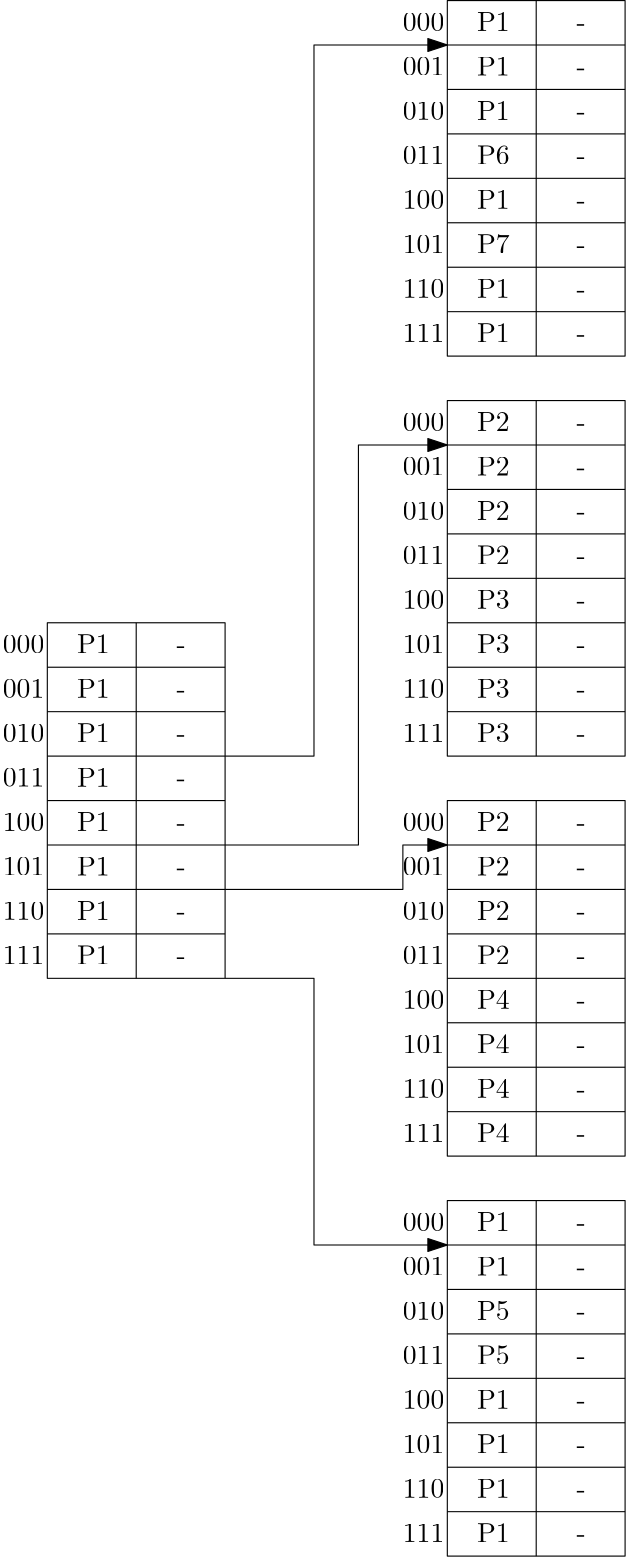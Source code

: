 <?xml version="1.0"?>
<!DOCTYPE ipe SYSTEM "ipe.dtd">
<ipe version="70218" creator="Ipe 7.2.28">
<info created="D:20241101155341" modified="D:20241101155812"/>
<ipestyle name="basic">
<symbol name="arrow/arc(spx)">
<path stroke="sym-stroke" fill="sym-stroke" pen="sym-pen">
0 0 m
-1 0.333 l
-1 -0.333 l
h
</path>
</symbol>
<symbol name="arrow/farc(spx)">
<path stroke="sym-stroke" fill="white" pen="sym-pen">
0 0 m
-1 0.333 l
-1 -0.333 l
h
</path>
</symbol>
<symbol name="arrow/ptarc(spx)">
<path stroke="sym-stroke" fill="sym-stroke" pen="sym-pen">
0 0 m
-1 0.333 l
-0.8 0 l
-1 -0.333 l
h
</path>
</symbol>
<symbol name="arrow/fptarc(spx)">
<path stroke="sym-stroke" fill="white" pen="sym-pen">
0 0 m
-1 0.333 l
-0.8 0 l
-1 -0.333 l
h
</path>
</symbol>
<symbol name="mark/circle(sx)" transformations="translations">
<path fill="sym-stroke">
0.6 0 0 0.6 0 0 e
0.4 0 0 0.4 0 0 e
</path>
</symbol>
<symbol name="mark/disk(sx)" transformations="translations">
<path fill="sym-stroke">
0.6 0 0 0.6 0 0 e
</path>
</symbol>
<symbol name="mark/fdisk(sfx)" transformations="translations">
<group>
<path fill="sym-fill">
0.5 0 0 0.5 0 0 e
</path>
<path fill="sym-stroke" fillrule="eofill">
0.6 0 0 0.6 0 0 e
0.4 0 0 0.4 0 0 e
</path>
</group>
</symbol>
<symbol name="mark/box(sx)" transformations="translations">
<path fill="sym-stroke" fillrule="eofill">
-0.6 -0.6 m
0.6 -0.6 l
0.6 0.6 l
-0.6 0.6 l
h
-0.4 -0.4 m
0.4 -0.4 l
0.4 0.4 l
-0.4 0.4 l
h
</path>
</symbol>
<symbol name="mark/square(sx)" transformations="translations">
<path fill="sym-stroke">
-0.6 -0.6 m
0.6 -0.6 l
0.6 0.6 l
-0.6 0.6 l
h
</path>
</symbol>
<symbol name="mark/fsquare(sfx)" transformations="translations">
<group>
<path fill="sym-fill">
-0.5 -0.5 m
0.5 -0.5 l
0.5 0.5 l
-0.5 0.5 l
h
</path>
<path fill="sym-stroke" fillrule="eofill">
-0.6 -0.6 m
0.6 -0.6 l
0.6 0.6 l
-0.6 0.6 l
h
-0.4 -0.4 m
0.4 -0.4 l
0.4 0.4 l
-0.4 0.4 l
h
</path>
</group>
</symbol>
<symbol name="mark/cross(sx)" transformations="translations">
<group>
<path fill="sym-stroke">
-0.43 -0.57 m
0.57 0.43 l
0.43 0.57 l
-0.57 -0.43 l
h
</path>
<path fill="sym-stroke">
-0.43 0.57 m
0.57 -0.43 l
0.43 -0.57 l
-0.57 0.43 l
h
</path>
</group>
</symbol>
<symbol name="arrow/fnormal(spx)">
<path stroke="sym-stroke" fill="white" pen="sym-pen">
0 0 m
-1 0.333 l
-1 -0.333 l
h
</path>
</symbol>
<symbol name="arrow/pointed(spx)">
<path stroke="sym-stroke" fill="sym-stroke" pen="sym-pen">
0 0 m
-1 0.333 l
-0.8 0 l
-1 -0.333 l
h
</path>
</symbol>
<symbol name="arrow/fpointed(spx)">
<path stroke="sym-stroke" fill="white" pen="sym-pen">
0 0 m
-1 0.333 l
-0.8 0 l
-1 -0.333 l
h
</path>
</symbol>
<symbol name="arrow/linear(spx)">
<path stroke="sym-stroke" pen="sym-pen">
-1 0.333 m
0 0 l
-1 -0.333 l
</path>
</symbol>
<symbol name="arrow/fdouble(spx)">
<path stroke="sym-stroke" fill="white" pen="sym-pen">
0 0 m
-1 0.333 l
-1 -0.333 l
h
-1 0 m
-2 0.333 l
-2 -0.333 l
h
</path>
</symbol>
<symbol name="arrow/double(spx)">
<path stroke="sym-stroke" fill="sym-stroke" pen="sym-pen">
0 0 m
-1 0.333 l
-1 -0.333 l
h
-1 0 m
-2 0.333 l
-2 -0.333 l
h
</path>
</symbol>
<symbol name="arrow/mid-normal(spx)">
<path stroke="sym-stroke" fill="sym-stroke" pen="sym-pen">
0.5 0 m
-0.5 0.333 l
-0.5 -0.333 l
h
</path>
</symbol>
<symbol name="arrow/mid-fnormal(spx)">
<path stroke="sym-stroke" fill="white" pen="sym-pen">
0.5 0 m
-0.5 0.333 l
-0.5 -0.333 l
h
</path>
</symbol>
<symbol name="arrow/mid-pointed(spx)">
<path stroke="sym-stroke" fill="sym-stroke" pen="sym-pen">
0.5 0 m
-0.5 0.333 l
-0.3 0 l
-0.5 -0.333 l
h
</path>
</symbol>
<symbol name="arrow/mid-fpointed(spx)">
<path stroke="sym-stroke" fill="white" pen="sym-pen">
0.5 0 m
-0.5 0.333 l
-0.3 0 l
-0.5 -0.333 l
h
</path>
</symbol>
<symbol name="arrow/mid-double(spx)">
<path stroke="sym-stroke" fill="sym-stroke" pen="sym-pen">
1 0 m
0 0.333 l
0 -0.333 l
h
0 0 m
-1 0.333 l
-1 -0.333 l
h
</path>
</symbol>
<symbol name="arrow/mid-fdouble(spx)">
<path stroke="sym-stroke" fill="white" pen="sym-pen">
1 0 m
0 0.333 l
0 -0.333 l
h
0 0 m
-1 0.333 l
-1 -0.333 l
h
</path>
</symbol>
<anglesize name="22.5 deg" value="22.5"/>
<anglesize name="30 deg" value="30"/>
<anglesize name="45 deg" value="45"/>
<anglesize name="60 deg" value="60"/>
<anglesize name="90 deg" value="90"/>
<arrowsize name="large" value="10"/>
<arrowsize name="small" value="5"/>
<arrowsize name="tiny" value="3"/>
<color name="blue" value="0 0 1"/>
<color name="brown" value="0.647 0.165 0.165"/>
<color name="darkblue" value="0 0 0.545"/>
<color name="darkcyan" value="0 0.545 0.545"/>
<color name="darkgray" value="0.663"/>
<color name="darkgreen" value="0 0.392 0"/>
<color name="darkmagenta" value="0.545 0 0.545"/>
<color name="darkorange" value="1 0.549 0"/>
<color name="darkred" value="0.545 0 0"/>
<color name="gold" value="1 0.843 0"/>
<color name="gray" value="0.745"/>
<color name="green" value="0 1 0"/>
<color name="lightblue" value="0.678 0.847 0.902"/>
<color name="lightcyan" value="0.878 1 1"/>
<color name="lightgray" value="0.827"/>
<color name="lightgreen" value="0.565 0.933 0.565"/>
<color name="lightyellow" value="1 1 0.878"/>
<color name="navy" value="0 0 0.502"/>
<color name="orange" value="1 0.647 0"/>
<color name="pink" value="1 0.753 0.796"/>
<color name="purple" value="0.627 0.125 0.941"/>
<color name="red" value="1 0 0"/>
<color name="seagreen" value="0.18 0.545 0.341"/>
<color name="turquoise" value="0.251 0.878 0.816"/>
<color name="violet" value="0.933 0.51 0.933"/>
<color name="yellow" value="1 1 0"/>
<dashstyle name="dash dot dotted" value="[4 2 1 2 1 2] 0"/>
<dashstyle name="dash dotted" value="[4 2 1 2] 0"/>
<dashstyle name="dashed" value="[4] 0"/>
<dashstyle name="dotted" value="[1 3] 0"/>
<gridsize name="10 pts (~3.5 mm)" value="10"/>
<gridsize name="14 pts (~5 mm)" value="14"/>
<gridsize name="16 pts (~6 mm)" value="16"/>
<gridsize name="20 pts (~7 mm)" value="20"/>
<gridsize name="28 pts (~10 mm)" value="28"/>
<gridsize name="32 pts (~12 mm)" value="32"/>
<gridsize name="4 pts" value="4"/>
<gridsize name="56 pts (~20 mm)" value="56"/>
<gridsize name="8 pts (~3 mm)" value="8"/>
<opacity name="10%" value="0.1"/>
<opacity name="30%" value="0.3"/>
<opacity name="50%" value="0.5"/>
<opacity name="75%" value="0.75"/>
<pen name="fat" value="1.2"/>
<pen name="heavier" value="0.8"/>
<pen name="ultrafat" value="2"/>
<symbolsize name="large" value="5"/>
<symbolsize name="small" value="2"/>
<symbolsize name="tiny" value="1.1"/>
<textsize name="Huge" value="\Huge"/>
<textsize name="LARGE" value="\LARGE"/>
<textsize name="Large" value="\Large"/>
<textsize name="footnote" value="\footnotesize"/>
<textsize name="huge" value="\huge"/>
<textsize name="large" value="\large"/>
<textsize name="script" value="\scriptsize"/>
<textsize name="small" value="\small"/>
<textsize name="tiny" value="\tiny"/>
<textstyle name="center" begin="\begin{center}" end="\end{center}"/>
<textstyle name="item" begin="\begin{itemize}\item{}" end="\end{itemize}"/>
<textstyle name="itemize" begin="\begin{itemize}" end="\end{itemize}"/>
<tiling name="falling" angle="-60" step="4" width="1"/>
<tiling name="rising" angle="30" step="4" width="1"/>
</ipestyle>
<page>
<layer name="alpha"/>
<view layers="alpha" active="alpha"/>
<path layer="alpha" matrix="1 0 0 1 0 -96" stroke="black">
128 704 m
128 576 l
192 576 l
192 704 l
h
</path>
<text matrix="1 0 0 1 15.9659 -90.9465" transformations="translations" pos="96 688" stroke="black" type="label" width="14.944" height="6.42" depth="0" valign="baseline">000</text>
<text matrix="1 0 0 1 -0.0341451 -90.9465" transformations="translations" pos="112 672" stroke="black" type="label" width="14.944" height="6.42" depth="0" valign="baseline">001</text>
<text matrix="1 0 0 1 -0.0341451 -90.9465" transformations="translations" pos="112 656" stroke="black" type="label" width="14.944" height="6.42" depth="0" valign="baseline">010</text>
<text matrix="1 0 0 1 -0.0341451 -90.9465" transformations="translations" pos="112 640" stroke="black" type="label" width="14.944" height="6.42" depth="0" valign="baseline">011</text>
<text matrix="1 0 0 1 -0.0341451 -90.9465" transformations="translations" pos="112 624" stroke="black" type="label" width="14.944" height="6.42" depth="0" valign="baseline">100</text>
<text matrix="1 0 0 1 -0.0341451 -90.9465" transformations="translations" pos="112 608" stroke="black" type="label" width="14.944" height="6.42" depth="0" valign="baseline">101</text>
<text matrix="1 0 0 1 -0.0341451 -90.9465" transformations="translations" pos="112 592" stroke="black" type="label" width="14.944" height="6.42" depth="0" valign="baseline">110</text>
<text matrix="1 0 0 1 -0.0341451 -90.9465" transformations="translations" pos="112 576" stroke="black" type="label" width="14.944" height="6.42" depth="0" valign="baseline">111</text>
<path matrix="1 0 0 1 0 -96" stroke="black">
160 704 m
160 576 l
</path>
<path matrix="1 0 0 1 0 -96" stroke="black">
128 688 m
192 688 l
</path>
<path matrix="1 0 0 1 0 -96" stroke="black">
128 672 m
192 672 l
</path>
<path matrix="1 0 0 1 0 -96" stroke="black">
128 656 m
192 656 l
</path>
<path matrix="1 0 0 1 0 -96" stroke="black">
128 640 m
192 640 l
</path>
<path matrix="1 0 0 1 0 -96" stroke="black">
128 624 m
192 624 l
</path>
<path matrix="1 0 0 1 0 -96" stroke="black">
128 608 m
192 608 l
</path>
<path matrix="1 0 0 1 0 -96" stroke="black">
128 592 m
192 592 l
</path>
<text matrix="1 0 0 1 -5.31291 -90.9909" transformations="translations" pos="144 688" stroke="black" type="label" width="11.761" height="6.808" depth="0" valign="baseline">P1</text>
<text matrix="1 0 0 1 -5.31291 -106.991" transformations="translations" pos="144 688" stroke="black" type="label" width="11.761" height="6.808" depth="0" valign="baseline">P1</text>
<text matrix="1 0 0 1 -5.31291 -122.991" transformations="translations" pos="144 688" stroke="black" type="label" width="11.761" height="6.808" depth="0" valign="baseline">P1</text>
<text matrix="1 0 0 1 -5.31291 -138.991" transformations="translations" pos="144 688" stroke="black" type="label" width="11.761" height="6.808" depth="0" valign="baseline">P1</text>
<text matrix="1 0 0 1 -5.31291 -154.991" transformations="translations" pos="144 688" stroke="black" type="label" width="11.761" height="6.808" depth="0" valign="baseline">P1</text>
<text matrix="1 0 0 1 -5.31291 -170.991" transformations="translations" pos="144 688" stroke="black" type="label" width="11.761" height="6.808" depth="0" valign="baseline">P1</text>
<text matrix="1 0 0 1 -5.31291 -186.991" transformations="translations" pos="144 688" stroke="black" type="label" width="11.761" height="6.808" depth="0" valign="baseline">P1</text>
<text matrix="1 0 0 1 -5.31291 -202.991" transformations="translations" pos="144 688" stroke="black" type="label" width="11.761" height="6.808" depth="0" valign="baseline">P1</text>
<text matrix="1 0 0 1 -1.45364 -90.8578" transformations="translations" pos="176 688" stroke="black" type="label" width="3.321" height="4.289" depth="0" valign="baseline">-</text>
<text matrix="1 0 0 1 -1.45364 -90.8578" transformations="translations" pos="176 672" stroke="black" type="label" width="3.321" height="4.289" depth="0" valign="baseline">-</text>
<text matrix="1 0 0 1 -1.45364 -106.858" transformations="translations" pos="176 672" stroke="black" type="label" width="3.321" height="4.289" depth="0" valign="baseline">-</text>
<text matrix="1 0 0 1 -1.45364 -122.858" transformations="translations" pos="176 672" stroke="black" type="label" width="3.321" height="4.289" depth="0" valign="baseline">-</text>
<text matrix="1 0 0 1 -1.45364 -138.858" transformations="translations" pos="176 672" stroke="black" type="label" width="3.321" height="4.289" depth="0" valign="baseline">-</text>
<text matrix="1 0 0 1 -1.45364 -154.858" transformations="translations" pos="176 672" stroke="black" type="label" width="3.321" height="4.289" depth="0" valign="baseline">-</text>
<text matrix="1 0 0 1 -1.45364 -170.858" transformations="translations" pos="176 672" stroke="black" type="label" width="3.321" height="4.289" depth="0" valign="baseline">-</text>
<text matrix="1 0 0 1 -1.45364 -186.858" transformations="translations" pos="176 672" stroke="black" type="label" width="3.321" height="4.289" depth="0" valign="baseline">-</text>
<path matrix="1 0 0 1 144 128" stroke="black">
128 704 m
128 576 l
192 576 l
192 704 l
h
</path>
<text matrix="1 0 0 1 159.966 133.053" transformations="translations" pos="96 688" stroke="black" type="label" width="14.944" height="6.42" depth="0" valign="baseline">000</text>
<text matrix="1 0 0 1 143.966 133.053" transformations="translations" pos="112 672" stroke="black" type="label" width="14.944" height="6.42" depth="0" valign="baseline">001</text>
<text matrix="1 0 0 1 143.966 133.053" transformations="translations" pos="112 656" stroke="black" type="label" width="14.944" height="6.42" depth="0" valign="baseline">010</text>
<text matrix="1 0 0 1 143.966 133.053" transformations="translations" pos="112 640" stroke="black" type="label" width="14.944" height="6.42" depth="0" valign="baseline">011</text>
<text matrix="1 0 0 1 143.966 133.053" transformations="translations" pos="112 624" stroke="black" type="label" width="14.944" height="6.42" depth="0" valign="baseline">100</text>
<text matrix="1 0 0 1 143.966 133.053" transformations="translations" pos="112 608" stroke="black" type="label" width="14.944" height="6.42" depth="0" valign="baseline">101</text>
<text matrix="1 0 0 1 143.966 133.053" transformations="translations" pos="112 592" stroke="black" type="label" width="14.944" height="6.42" depth="0" valign="baseline">110</text>
<text matrix="1 0 0 1 143.966 133.053" transformations="translations" pos="112 576" stroke="black" type="label" width="14.944" height="6.42" depth="0" valign="baseline">111</text>
<path matrix="1 0 0 1 144 128" stroke="black">
160 704 m
160 576 l
</path>
<path matrix="1 0 0 1 144 128" stroke="black">
128 688 m
192 688 l
</path>
<path matrix="1 0 0 1 144 128" stroke="black">
128 672 m
192 672 l
</path>
<path matrix="1 0 0 1 144 128" stroke="black">
128 656 m
192 656 l
</path>
<path matrix="1 0 0 1 144 128" stroke="black">
128 640 m
192 640 l
</path>
<path matrix="1 0 0 1 144 128" stroke="black">
128 624 m
192 624 l
</path>
<path matrix="1 0 0 1 144 128" stroke="black">
128 608 m
192 608 l
</path>
<path matrix="1 0 0 1 144 128" stroke="black">
128 592 m
192 592 l
</path>
<text matrix="1 0 0 1 138.687 133.009" transformations="translations" pos="144 688" stroke="black" type="label" width="11.761" height="6.808" depth="0" valign="baseline">P1</text>
<text matrix="1 0 0 1 138.687 117.009" transformations="translations" pos="144 688" stroke="black" type="label" width="11.761" height="6.808" depth="0" valign="baseline">P1</text>
<text matrix="1 0 0 1 138.687 101.009" transformations="translations" pos="144 688" stroke="black" type="label" width="11.761" height="6.808" depth="0" valign="baseline">P1</text>
<text matrix="1 0 0 1 138.687 85.0091" transformations="translations" pos="144 688" stroke="black" type="label" width="11.761" height="6.808" depth="0" valign="baseline">P6</text>
<text matrix="1 0 0 1 138.687 69.0091" transformations="translations" pos="144 688" stroke="black" type="label" width="11.761" height="6.808" depth="0" valign="baseline">P1</text>
<text matrix="1 0 0 1 138.687 53.0091" transformations="translations" pos="144 688" stroke="black" type="label" width="11.761" height="6.808" depth="0" valign="baseline">P7</text>
<text matrix="1 0 0 1 138.687 37.0091" transformations="translations" pos="144 688" stroke="black" type="label" width="11.761" height="6.808" depth="0" valign="baseline">P1</text>
<text matrix="1 0 0 1 138.687 21.009" transformations="translations" pos="144 688" stroke="black" type="label" width="11.761" height="6.808" depth="0" valign="baseline">P1</text>
<text matrix="1 0 0 1 142.546 133.142" transformations="translations" pos="176 688" stroke="black" type="label" width="3.321" height="4.289" depth="0" valign="baseline">-</text>
<text matrix="1 0 0 1 142.546 133.142" transformations="translations" pos="176 672" stroke="black" type="label" width="3.321" height="4.289" depth="0" valign="baseline">-</text>
<text matrix="1 0 0 1 142.546 117.142" transformations="translations" pos="176 672" stroke="black" type="label" width="3.321" height="4.289" depth="0" valign="baseline">-</text>
<text matrix="1 0 0 1 142.546 101.142" transformations="translations" pos="176 672" stroke="black" type="label" width="3.321" height="4.289" depth="0" valign="baseline">-</text>
<text matrix="1 0 0 1 142.546 85.1422" transformations="translations" pos="176 672" stroke="black" type="label" width="3.321" height="4.289" depth="0" valign="baseline">-</text>
<text matrix="1 0 0 1 142.546 69.1422" transformations="translations" pos="176 672" stroke="black" type="label" width="3.321" height="4.289" depth="0" valign="baseline">-</text>
<text matrix="1 0 0 1 142.546 53.1422" transformations="translations" pos="176 672" stroke="black" type="label" width="3.321" height="4.289" depth="0" valign="baseline">-</text>
<text matrix="1 0 0 1 142.546 37.1422" transformations="translations" pos="176 672" stroke="black" type="label" width="3.321" height="4.289" depth="0" valign="baseline">-</text>
<path matrix="1 0 0 1 144 -16" stroke="black">
128 704 m
128 576 l
192 576 l
192 704 l
h
</path>
<text matrix="1 0 0 1 159.966 -10.9465" transformations="translations" pos="96 688" stroke="black" type="label" width="14.944" height="6.42" depth="0" valign="baseline">000</text>
<text matrix="1 0 0 1 143.966 -10.9465" transformations="translations" pos="112 672" stroke="black" type="label" width="14.944" height="6.42" depth="0" valign="baseline">001</text>
<text matrix="1 0 0 1 143.966 -10.9465" transformations="translations" pos="112 656" stroke="black" type="label" width="14.944" height="6.42" depth="0" valign="baseline">010</text>
<text matrix="1 0 0 1 143.966 -10.9465" transformations="translations" pos="112 640" stroke="black" type="label" width="14.944" height="6.42" depth="0" valign="baseline">011</text>
<text matrix="1 0 0 1 143.966 -10.9465" transformations="translations" pos="112 624" stroke="black" type="label" width="14.944" height="6.42" depth="0" valign="baseline">100</text>
<text matrix="1 0 0 1 143.966 -10.9465" transformations="translations" pos="112 608" stroke="black" type="label" width="14.944" height="6.42" depth="0" valign="baseline">101</text>
<text matrix="1 0 0 1 143.966 -10.9465" transformations="translations" pos="112 592" stroke="black" type="label" width="14.944" height="6.42" depth="0" valign="baseline">110</text>
<text matrix="1 0 0 1 143.966 -10.9465" transformations="translations" pos="112 576" stroke="black" type="label" width="14.944" height="6.42" depth="0" valign="baseline">111</text>
<path matrix="1 0 0 1 144 -16" stroke="black">
160 704 m
160 576 l
</path>
<path matrix="1 0 0 1 144 -16" stroke="black">
128 688 m
192 688 l
</path>
<path matrix="1 0 0 1 144 -16" stroke="black">
128 672 m
192 672 l
</path>
<path matrix="1 0 0 1 144 -16" stroke="black">
128 656 m
192 656 l
</path>
<path matrix="1 0 0 1 144 -16" stroke="black">
128 640 m
192 640 l
</path>
<path matrix="1 0 0 1 144 -16" stroke="black">
128 624 m
192 624 l
</path>
<path matrix="1 0 0 1 144 -16" stroke="black">
128 608 m
192 608 l
</path>
<path matrix="1 0 0 1 144 -16" stroke="black">
128 592 m
192 592 l
</path>
<text matrix="1 0 0 1 138.687 -10.9909" transformations="translations" pos="144 688" stroke="black" type="label" width="11.761" height="6.808" depth="0" valign="baseline">P2</text>
<text matrix="1 0 0 1 138.687 -26.9909" transformations="translations" pos="144 688" stroke="black" type="label" width="11.761" height="6.808" depth="0" valign="baseline">P2</text>
<text matrix="1 0 0 1 138.687 -42.9909" transformations="translations" pos="144 688" stroke="black" type="label" width="11.761" height="6.808" depth="0" valign="baseline">P2</text>
<text matrix="1 0 0 1 138.687 -58.9909" transformations="translations" pos="144 688" stroke="black" type="label" width="11.761" height="6.808" depth="0" valign="baseline">P2</text>
<text matrix="1 0 0 1 138.687 -74.9909" transformations="translations" pos="144 688" stroke="black" type="label" width="11.761" height="6.808" depth="0" valign="baseline">P3</text>
<text matrix="1 0 0 1 138.687 -90.9909" transformations="translations" pos="144 688" stroke="black" type="label" width="11.761" height="6.808" depth="0" valign="baseline">P3</text>
<text matrix="1 0 0 1 138.687 -106.991" transformations="translations" pos="144 688" stroke="black" type="label" width="11.761" height="6.808" depth="0" valign="baseline">P3</text>
<text matrix="1 0 0 1 138.687 -122.991" transformations="translations" pos="144 688" stroke="black" type="label" width="11.761" height="6.808" depth="0" valign="baseline">P3</text>
<text matrix="1 0 0 1 142.546 -10.8578" transformations="translations" pos="176 688" stroke="black" type="label" width="3.321" height="4.289" depth="0" valign="baseline">-</text>
<text matrix="1 0 0 1 142.546 -10.8578" transformations="translations" pos="176 672" stroke="black" type="label" width="3.321" height="4.289" depth="0" valign="baseline">-</text>
<text matrix="1 0 0 1 142.546 -26.8578" transformations="translations" pos="176 672" stroke="black" type="label" width="3.321" height="4.289" depth="0" valign="baseline">-</text>
<text matrix="1 0 0 1 142.546 -42.8578" transformations="translations" pos="176 672" stroke="black" type="label" width="3.321" height="4.289" depth="0" valign="baseline">-</text>
<text matrix="1 0 0 1 142.546 -58.8578" transformations="translations" pos="176 672" stroke="black" type="label" width="3.321" height="4.289" depth="0" valign="baseline">-</text>
<text matrix="1 0 0 1 142.546 -74.8578" transformations="translations" pos="176 672" stroke="black" type="label" width="3.321" height="4.289" depth="0" valign="baseline">-</text>
<text matrix="1 0 0 1 142.546 -90.8578" transformations="translations" pos="176 672" stroke="black" type="label" width="3.321" height="4.289" depth="0" valign="baseline">-</text>
<text matrix="1 0 0 1 142.546 -106.858" transformations="translations" pos="176 672" stroke="black" type="label" width="3.321" height="4.289" depth="0" valign="baseline">-</text>
<path matrix="1 0 0 1 144 -160" stroke="black">
128 704 m
128 576 l
192 576 l
192 704 l
h
</path>
<text matrix="1 0 0 1 159.966 -154.947" transformations="translations" pos="96 688" stroke="black" type="label" width="14.944" height="6.42" depth="0" valign="baseline">000</text>
<text matrix="1 0 0 1 143.966 -154.947" transformations="translations" pos="112 672" stroke="black" type="label" width="14.944" height="6.42" depth="0" valign="baseline">001</text>
<text matrix="1 0 0 1 143.966 -154.947" transformations="translations" pos="112 656" stroke="black" type="label" width="14.944" height="6.42" depth="0" valign="baseline">010</text>
<text matrix="1 0 0 1 143.966 -154.947" transformations="translations" pos="112 640" stroke="black" type="label" width="14.944" height="6.42" depth="0" valign="baseline">011</text>
<text matrix="1 0 0 1 143.966 -154.947" transformations="translations" pos="112 624" stroke="black" type="label" width="14.944" height="6.42" depth="0" valign="baseline">100</text>
<text matrix="1 0 0 1 143.966 -154.947" transformations="translations" pos="112 608" stroke="black" type="label" width="14.944" height="6.42" depth="0" valign="baseline">101</text>
<text matrix="1 0 0 1 143.966 -154.947" transformations="translations" pos="112 592" stroke="black" type="label" width="14.944" height="6.42" depth="0" valign="baseline">110</text>
<text matrix="1 0 0 1 143.966 -154.947" transformations="translations" pos="112 576" stroke="black" type="label" width="14.944" height="6.42" depth="0" valign="baseline">111</text>
<path matrix="1 0 0 1 144 -160" stroke="black">
160 704 m
160 576 l
</path>
<path matrix="1 0 0 1 144 -160" stroke="black">
128 688 m
192 688 l
</path>
<path matrix="1 0 0 1 144 -160" stroke="black">
128 672 m
192 672 l
</path>
<path matrix="1 0 0 1 144 -160" stroke="black">
128 656 m
192 656 l
</path>
<path matrix="1 0 0 1 144 -160" stroke="black">
128 640 m
192 640 l
</path>
<path matrix="1 0 0 1 144 -160" stroke="black">
128 624 m
192 624 l
</path>
<path matrix="1 0 0 1 144 -160" stroke="black">
128 608 m
192 608 l
</path>
<path matrix="1 0 0 1 144 -160" stroke="black">
128 592 m
192 592 l
</path>
<text matrix="1 0 0 1 138.687 -154.991" transformations="translations" pos="144 688" stroke="black" type="label" width="11.761" height="6.808" depth="0" valign="baseline">P2</text>
<text matrix="1 0 0 1 138.687 -170.991" transformations="translations" pos="144 688" stroke="black" type="label" width="11.761" height="6.808" depth="0" valign="baseline">P2</text>
<text matrix="1 0 0 1 138.687 -186.991" transformations="translations" pos="144 688" stroke="black" type="label" width="11.761" height="6.808" depth="0" valign="baseline">P2</text>
<text matrix="1 0 0 1 138.687 -202.991" transformations="translations" pos="144 688" stroke="black" type="label" width="11.761" height="6.808" depth="0" valign="baseline">P2</text>
<text matrix="1 0 0 1 138.687 -218.991" transformations="translations" pos="144 688" stroke="black" type="label" width="11.761" height="6.808" depth="0" valign="baseline">P4</text>
<text matrix="1 0 0 1 138.687 -234.991" transformations="translations" pos="144 688" stroke="black" type="label" width="11.761" height="6.808" depth="0" valign="baseline">P4</text>
<text matrix="1 0 0 1 138.687 -250.991" transformations="translations" pos="144 688" stroke="black" type="label" width="11.761" height="6.808" depth="0" valign="baseline">P4</text>
<text matrix="1 0 0 1 138.687 -266.991" transformations="translations" pos="144 688" stroke="black" type="label" width="11.761" height="6.808" depth="0" valign="baseline">P4</text>
<text matrix="1 0 0 1 142.546 -154.858" transformations="translations" pos="176 688" stroke="black" type="label" width="3.321" height="4.289" depth="0" valign="baseline">-</text>
<text matrix="1 0 0 1 142.546 -154.858" transformations="translations" pos="176 672" stroke="black" type="label" width="3.321" height="4.289" depth="0" valign="baseline">-</text>
<text matrix="1 0 0 1 142.546 -170.858" transformations="translations" pos="176 672" stroke="black" type="label" width="3.321" height="4.289" depth="0" valign="baseline">-</text>
<text matrix="1 0 0 1 142.546 -186.858" transformations="translations" pos="176 672" stroke="black" type="label" width="3.321" height="4.289" depth="0" valign="baseline">-</text>
<text matrix="1 0 0 1 142.546 -202.858" transformations="translations" pos="176 672" stroke="black" type="label" width="3.321" height="4.289" depth="0" valign="baseline">-</text>
<text matrix="1 0 0 1 142.546 -218.858" transformations="translations" pos="176 672" stroke="black" type="label" width="3.321" height="4.289" depth="0" valign="baseline">-</text>
<text matrix="1 0 0 1 142.546 -234.858" transformations="translations" pos="176 672" stroke="black" type="label" width="3.321" height="4.289" depth="0" valign="baseline">-</text>
<text matrix="1 0 0 1 142.546 -250.858" transformations="translations" pos="176 672" stroke="black" type="label" width="3.321" height="4.289" depth="0" valign="baseline">-</text>
<path matrix="1 0 0 1 144 -304" stroke="black">
128 704 m
128 576 l
192 576 l
192 704 l
h
</path>
<text matrix="1 0 0 1 159.966 -298.947" transformations="translations" pos="96 688" stroke="black" type="label" width="14.944" height="6.42" depth="0" valign="baseline">000</text>
<text matrix="1 0 0 1 143.966 -298.947" transformations="translations" pos="112 672" stroke="black" type="label" width="14.944" height="6.42" depth="0" valign="baseline">001</text>
<text matrix="1 0 0 1 143.966 -298.947" transformations="translations" pos="112 656" stroke="black" type="label" width="14.944" height="6.42" depth="0" valign="baseline">010</text>
<text matrix="1 0 0 1 143.966 -298.947" transformations="translations" pos="112 640" stroke="black" type="label" width="14.944" height="6.42" depth="0" valign="baseline">011</text>
<text matrix="1 0 0 1 143.966 -298.947" transformations="translations" pos="112 624" stroke="black" type="label" width="14.944" height="6.42" depth="0" valign="baseline">100</text>
<text matrix="1 0 0 1 143.966 -298.947" transformations="translations" pos="112 608" stroke="black" type="label" width="14.944" height="6.42" depth="0" valign="baseline">101</text>
<text matrix="1 0 0 1 143.966 -298.947" transformations="translations" pos="112 592" stroke="black" type="label" width="14.944" height="6.42" depth="0" valign="baseline">110</text>
<text matrix="1 0 0 1 143.966 -298.947" transformations="translations" pos="112 576" stroke="black" type="label" width="14.944" height="6.42" depth="0" valign="baseline">111</text>
<path matrix="1 0 0 1 144 -304" stroke="black">
160 704 m
160 576 l
</path>
<path matrix="1 0 0 1 144 -304" stroke="black">
128 688 m
192 688 l
</path>
<path matrix="1 0 0 1 144 -304" stroke="black">
128 672 m
192 672 l
</path>
<path matrix="1 0 0 1 144 -304" stroke="black">
128 656 m
192 656 l
</path>
<path matrix="1 0 0 1 144 -304" stroke="black">
128 640 m
192 640 l
</path>
<path matrix="1 0 0 1 144 -304" stroke="black">
128 624 m
192 624 l
</path>
<path matrix="1 0 0 1 144 -304" stroke="black">
128 608 m
192 608 l
</path>
<path matrix="1 0 0 1 144 -304" stroke="black">
128 592 m
192 592 l
</path>
<text matrix="1 0 0 1 138.687 -298.991" transformations="translations" pos="144 688" stroke="black" type="label" width="11.761" height="6.808" depth="0" valign="baseline">P1</text>
<text matrix="1 0 0 1 138.687 -314.991" transformations="translations" pos="144 688" stroke="black" type="label" width="11.761" height="6.808" depth="0" valign="baseline">P1</text>
<text matrix="1 0 0 1 138.687 -330.991" transformations="translations" pos="144 688" stroke="black" type="label" width="11.761" height="6.808" depth="0" valign="baseline">P5</text>
<text matrix="1 0 0 1 138.687 -346.991" transformations="translations" pos="144 688" stroke="black" type="label" width="11.761" height="6.808" depth="0" valign="baseline">P5</text>
<text matrix="1 0 0 1 138.687 -362.991" transformations="translations" pos="144 688" stroke="black" type="label" width="11.761" height="6.808" depth="0" valign="baseline">P1</text>
<text matrix="1 0 0 1 138.687 -378.991" transformations="translations" pos="144 688" stroke="black" type="label" width="11.761" height="6.808" depth="0" valign="baseline">P1</text>
<text matrix="1 0 0 1 138.687 -394.991" transformations="translations" pos="144 688" stroke="black" type="label" width="11.761" height="6.808" depth="0" valign="baseline">P1</text>
<text matrix="1 0 0 1 138.687 -410.991" transformations="translations" pos="144 688" stroke="black" type="label" width="11.761" height="6.808" depth="0" valign="baseline">P1</text>
<text matrix="1 0 0 1 142.546 -298.858" transformations="translations" pos="176 688" stroke="black" type="label" width="3.321" height="4.289" depth="0" valign="baseline">-</text>
<text matrix="1 0 0 1 142.546 -298.858" transformations="translations" pos="176 672" stroke="black" type="label" width="3.321" height="4.289" depth="0" valign="baseline">-</text>
<text matrix="1 0 0 1 142.546 -314.858" transformations="translations" pos="176 672" stroke="black" type="label" width="3.321" height="4.289" depth="0" valign="baseline">-</text>
<text matrix="1 0 0 1 142.546 -330.858" transformations="translations" pos="176 672" stroke="black" type="label" width="3.321" height="4.289" depth="0" valign="baseline">-</text>
<text matrix="1 0 0 1 142.546 -346.858" transformations="translations" pos="176 672" stroke="black" type="label" width="3.321" height="4.289" depth="0" valign="baseline">-</text>
<text matrix="1 0 0 1 142.546 -362.858" transformations="translations" pos="176 672" stroke="black" type="label" width="3.321" height="4.289" depth="0" valign="baseline">-</text>
<text matrix="1 0 0 1 142.546 -378.858" transformations="translations" pos="176 672" stroke="black" type="label" width="3.321" height="4.289" depth="0" valign="baseline">-</text>
<text matrix="1 0 0 1 142.546 -394.858" transformations="translations" pos="176 672" stroke="black" type="label" width="3.321" height="4.289" depth="0" valign="baseline">-</text>
<path stroke="black" arrow="normal/normal">
192 560 m
224 560 l
224 816 l
272 816 l
</path>
<path stroke="black" arrow="normal/normal">
192 528 m
240 528 l
240 672 l
272 672 l
</path>
<path stroke="black" arrow="normal/normal">
192 512 m
224 512 l
256 512 l
256 528 l
272 528 l
</path>
<path stroke="black" arrow="normal/normal">
192 480 m
224 480 l
224 384 l
272 384 l
</path>
</page>
</ipe>
